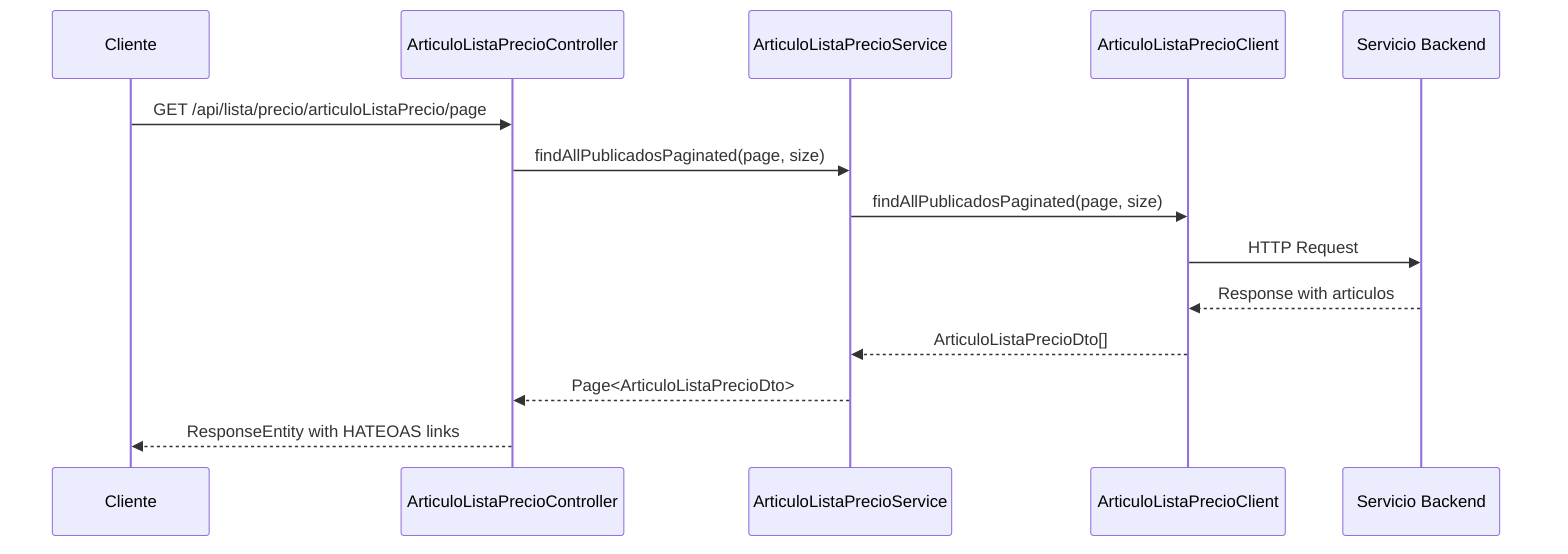 sequenceDiagram
    participant Client as Cliente
    participant Controller as ArticuloListaPrecioController
    participant Service as ArticuloListaPrecioService
    participant Feign as ArticuloListaPrecioClient
    participant Backend as Servicio Backend

    Client->>Controller: GET /api/lista/precio/articuloListaPrecio/page
    Controller->>Service: findAllPublicadosPaginated(page, size)
    Service->>Feign: findAllPublicadosPaginated(page, size)
    Feign->>Backend: HTTP Request
    Backend-->>Feign: Response with articulos
    Feign-->>Service: ArticuloListaPrecioDto[]
    Service-->>Controller: Page<ArticuloListaPrecioDto>
    Controller-->>Client: ResponseEntity with HATEOAS links